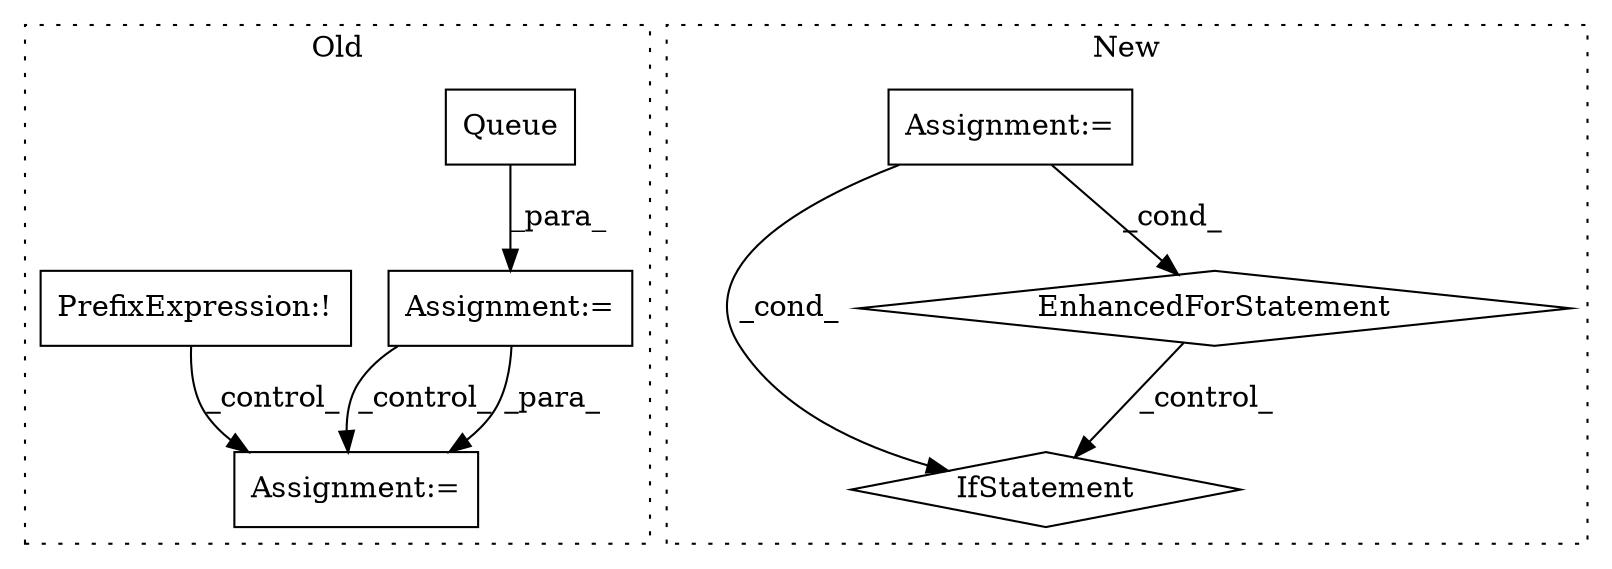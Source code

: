 digraph G {
subgraph cluster0 {
1 [label="Queue" a="32" s="3519" l="7" shape="box"];
3 [label="Assignment:=" a="7" s="3518" l="1" shape="box"];
5 [label="Assignment:=" a="7" s="3906" l="1" shape="box"];
6 [label="PrefixExpression:!" a="38" s="3560" l="1" shape="box"];
label = "Old";
style="dotted";
}
subgraph cluster1 {
2 [label="IfStatement" a="25" s="6183,6216" l="4,2" shape="diamond"];
4 [label="Assignment:=" a="7" s="5910,6000" l="53,2" shape="box"];
7 [label="EnhancedForStatement" a="70" s="6010,6132" l="84,2" shape="diamond"];
label = "New";
style="dotted";
}
1 -> 3 [label="_para_"];
3 -> 5 [label="_control_"];
3 -> 5 [label="_para_"];
4 -> 7 [label="_cond_"];
4 -> 2 [label="_cond_"];
6 -> 5 [label="_control_"];
7 -> 2 [label="_control_"];
}